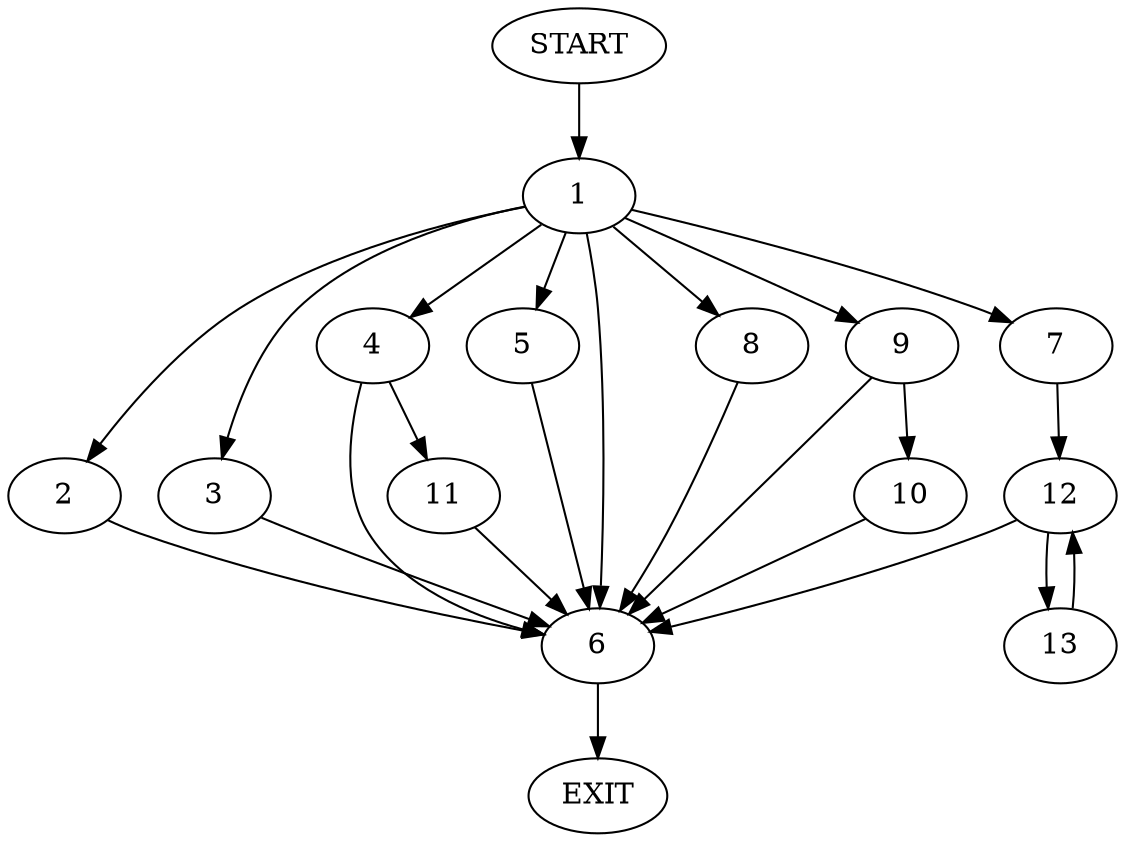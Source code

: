 digraph {
0 [label="START"]
14 [label="EXIT"]
0 -> 1
1 -> 2
1 -> 3
1 -> 4
1 -> 5
1 -> 6
1 -> 7
1 -> 8
1 -> 9
8 -> 6
9 -> 6
9 -> 10
3 -> 6
2 -> 6
6 -> 14
4 -> 11
4 -> 6
7 -> 12
5 -> 6
10 -> 6
11 -> 6
12 -> 13
12 -> 6
13 -> 12
}
